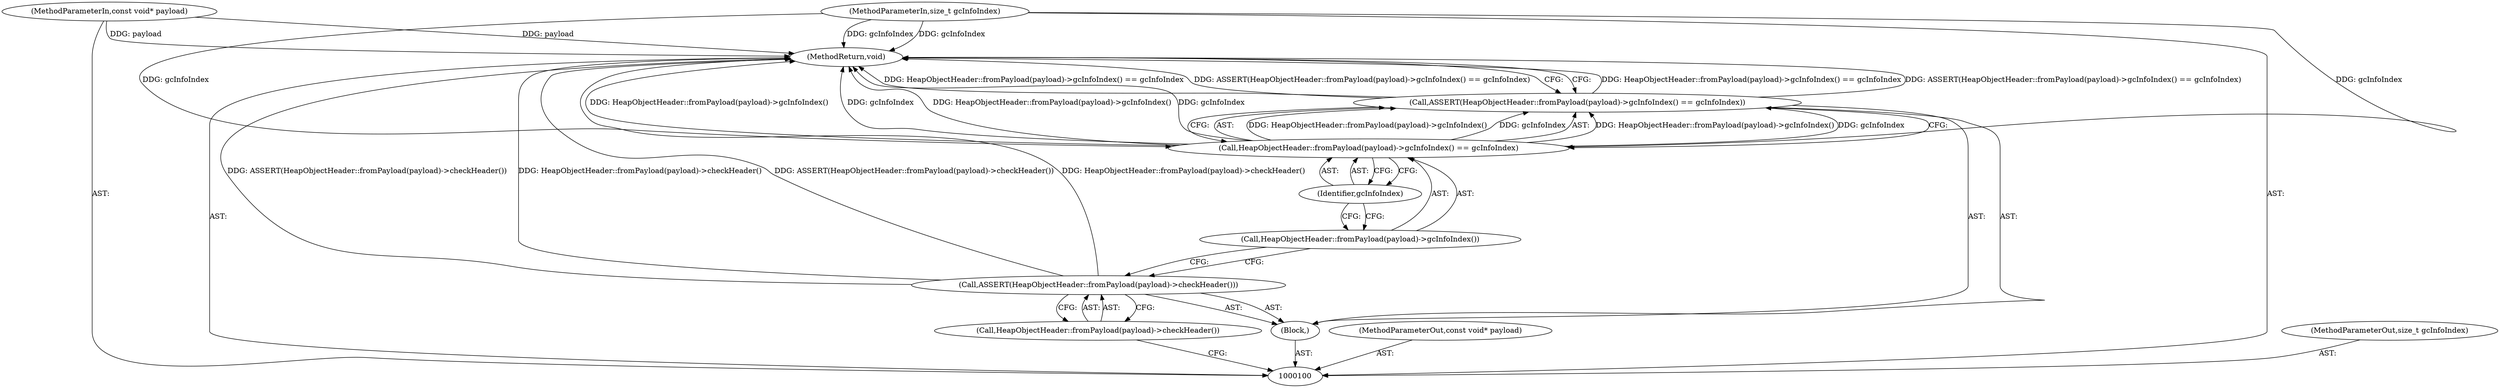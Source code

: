 digraph "1_Chrome_0749ec24fae74ec32d0567eef0e5ec43c84dbcb9" {
"1000110" [label="(MethodReturn,void)"];
"1000101" [label="(MethodParameterIn,const void* payload)"];
"1000130" [label="(MethodParameterOut,const void* payload)"];
"1000102" [label="(MethodParameterIn,size_t gcInfoIndex)"];
"1000131" [label="(MethodParameterOut,size_t gcInfoIndex)"];
"1000103" [label="(Block,)"];
"1000104" [label="(Call,ASSERT(HeapObjectHeader::fromPayload(payload)->checkHeader()))"];
"1000105" [label="(Call,HeapObjectHeader::fromPayload(payload)->checkHeader())"];
"1000106" [label="(Call,ASSERT(HeapObjectHeader::fromPayload(payload)->gcInfoIndex() == gcInfoIndex))"];
"1000109" [label="(Identifier,gcInfoIndex)"];
"1000107" [label="(Call,HeapObjectHeader::fromPayload(payload)->gcInfoIndex() == gcInfoIndex)"];
"1000108" [label="(Call,HeapObjectHeader::fromPayload(payload)->gcInfoIndex())"];
"1000110" -> "1000100"  [label="AST: "];
"1000110" -> "1000106"  [label="CFG: "];
"1000107" -> "1000110"  [label="DDG: HeapObjectHeader::fromPayload(payload)->gcInfoIndex()"];
"1000107" -> "1000110"  [label="DDG: gcInfoIndex"];
"1000106" -> "1000110"  [label="DDG: HeapObjectHeader::fromPayload(payload)->gcInfoIndex() == gcInfoIndex"];
"1000106" -> "1000110"  [label="DDG: ASSERT(HeapObjectHeader::fromPayload(payload)->gcInfoIndex() == gcInfoIndex)"];
"1000104" -> "1000110"  [label="DDG: ASSERT(HeapObjectHeader::fromPayload(payload)->checkHeader())"];
"1000104" -> "1000110"  [label="DDG: HeapObjectHeader::fromPayload(payload)->checkHeader()"];
"1000102" -> "1000110"  [label="DDG: gcInfoIndex"];
"1000101" -> "1000110"  [label="DDG: payload"];
"1000101" -> "1000100"  [label="AST: "];
"1000101" -> "1000110"  [label="DDG: payload"];
"1000130" -> "1000100"  [label="AST: "];
"1000102" -> "1000100"  [label="AST: "];
"1000102" -> "1000110"  [label="DDG: gcInfoIndex"];
"1000102" -> "1000107"  [label="DDG: gcInfoIndex"];
"1000131" -> "1000100"  [label="AST: "];
"1000103" -> "1000100"  [label="AST: "];
"1000104" -> "1000103"  [label="AST: "];
"1000106" -> "1000103"  [label="AST: "];
"1000104" -> "1000103"  [label="AST: "];
"1000104" -> "1000105"  [label="CFG: "];
"1000105" -> "1000104"  [label="AST: "];
"1000108" -> "1000104"  [label="CFG: "];
"1000104" -> "1000110"  [label="DDG: ASSERT(HeapObjectHeader::fromPayload(payload)->checkHeader())"];
"1000104" -> "1000110"  [label="DDG: HeapObjectHeader::fromPayload(payload)->checkHeader()"];
"1000105" -> "1000104"  [label="AST: "];
"1000105" -> "1000100"  [label="CFG: "];
"1000104" -> "1000105"  [label="CFG: "];
"1000106" -> "1000103"  [label="AST: "];
"1000106" -> "1000107"  [label="CFG: "];
"1000107" -> "1000106"  [label="AST: "];
"1000110" -> "1000106"  [label="CFG: "];
"1000106" -> "1000110"  [label="DDG: HeapObjectHeader::fromPayload(payload)->gcInfoIndex() == gcInfoIndex"];
"1000106" -> "1000110"  [label="DDG: ASSERT(HeapObjectHeader::fromPayload(payload)->gcInfoIndex() == gcInfoIndex)"];
"1000107" -> "1000106"  [label="DDG: HeapObjectHeader::fromPayload(payload)->gcInfoIndex()"];
"1000107" -> "1000106"  [label="DDG: gcInfoIndex"];
"1000109" -> "1000107"  [label="AST: "];
"1000109" -> "1000108"  [label="CFG: "];
"1000107" -> "1000109"  [label="CFG: "];
"1000107" -> "1000106"  [label="AST: "];
"1000107" -> "1000109"  [label="CFG: "];
"1000108" -> "1000107"  [label="AST: "];
"1000109" -> "1000107"  [label="AST: "];
"1000106" -> "1000107"  [label="CFG: "];
"1000107" -> "1000110"  [label="DDG: HeapObjectHeader::fromPayload(payload)->gcInfoIndex()"];
"1000107" -> "1000110"  [label="DDG: gcInfoIndex"];
"1000107" -> "1000106"  [label="DDG: HeapObjectHeader::fromPayload(payload)->gcInfoIndex()"];
"1000107" -> "1000106"  [label="DDG: gcInfoIndex"];
"1000102" -> "1000107"  [label="DDG: gcInfoIndex"];
"1000108" -> "1000107"  [label="AST: "];
"1000108" -> "1000104"  [label="CFG: "];
"1000109" -> "1000108"  [label="CFG: "];
}
